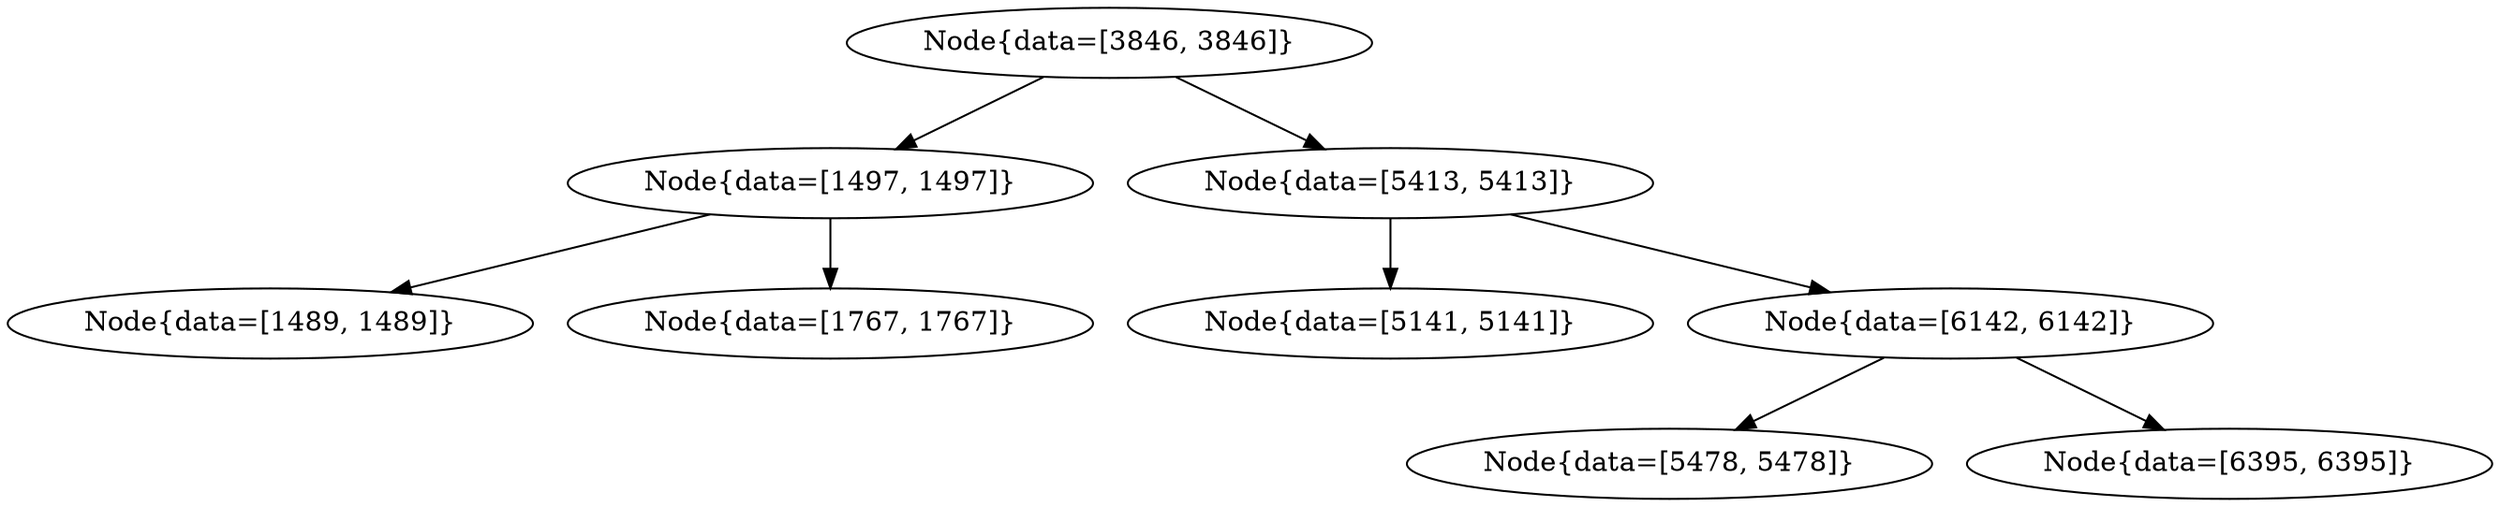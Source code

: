 digraph G{
1493521514 [label="Node{data=[3846, 3846]}"]
1493521514 -> 2039165504
2039165504 [label="Node{data=[1497, 1497]}"]
2039165504 -> 1068157096
1068157096 [label="Node{data=[1489, 1489]}"]
2039165504 -> 1663091759
1663091759 [label="Node{data=[1767, 1767]}"]
1493521514 -> 284523045
284523045 [label="Node{data=[5413, 5413]}"]
284523045 -> 810304329
810304329 [label="Node{data=[5141, 5141]}"]
284523045 -> 1498030688
1498030688 [label="Node{data=[6142, 6142]}"]
1498030688 -> 1018070234
1018070234 [label="Node{data=[5478, 5478]}"]
1498030688 -> 129103160
129103160 [label="Node{data=[6395, 6395]}"]
}